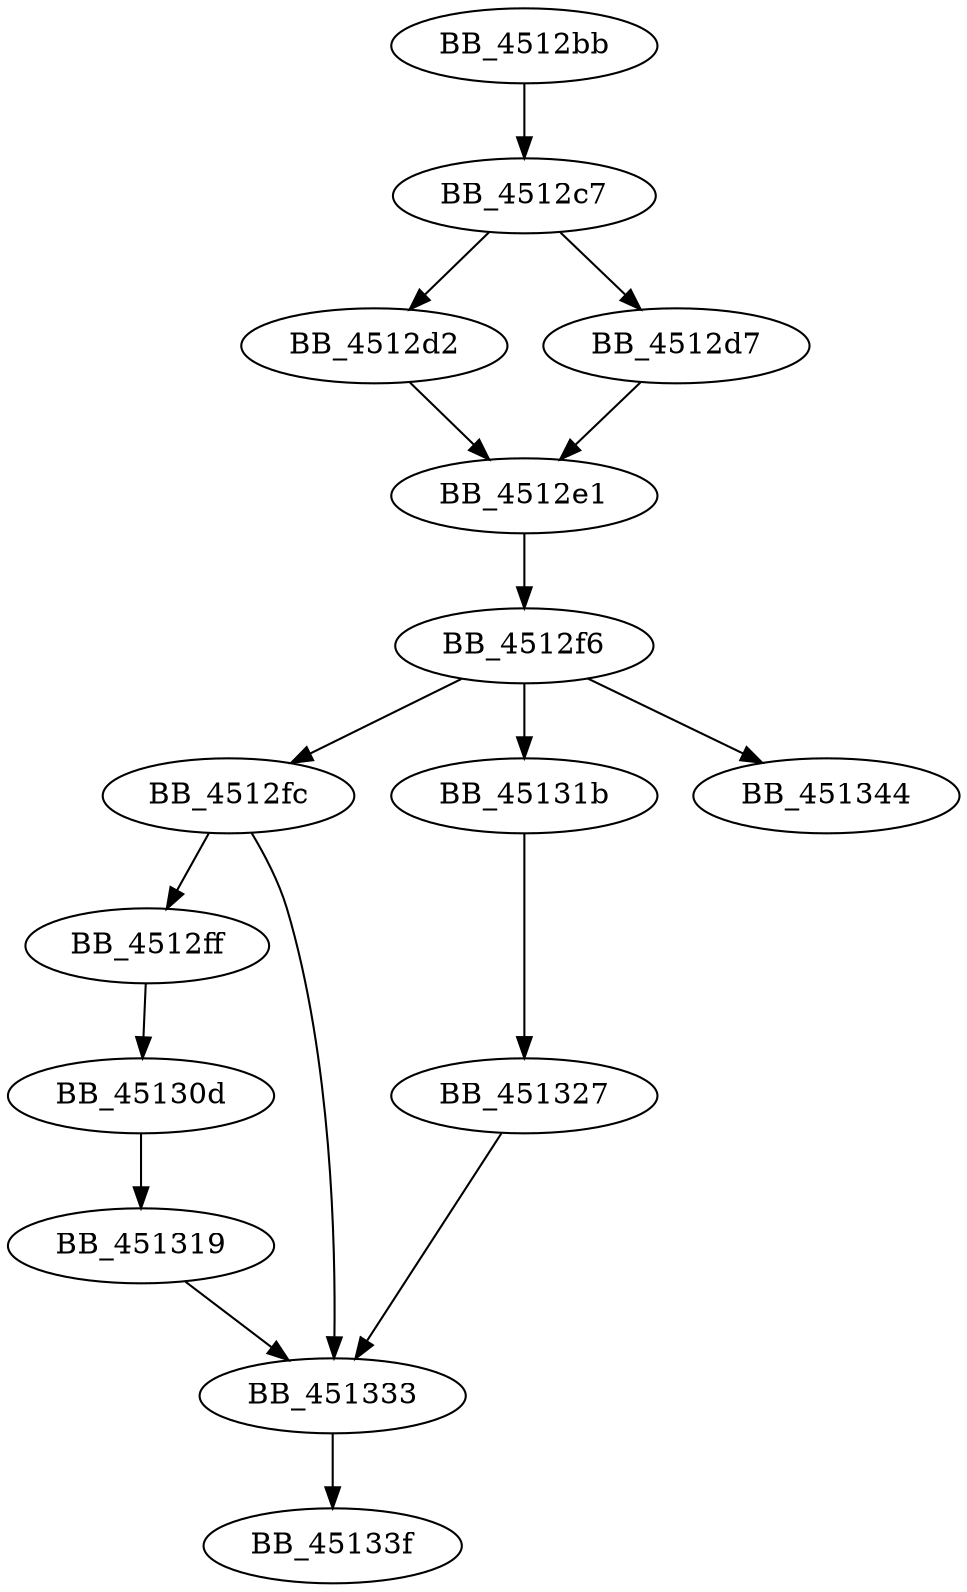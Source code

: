 DiGraph sub_4512BB{
BB_4512bb->BB_4512c7
BB_4512c7->BB_4512d2
BB_4512c7->BB_4512d7
BB_4512d2->BB_4512e1
BB_4512d7->BB_4512e1
BB_4512e1->BB_4512f6
BB_4512f6->BB_4512fc
BB_4512f6->BB_45131b
BB_4512f6->BB_451344
BB_4512fc->BB_4512ff
BB_4512fc->BB_451333
BB_4512ff->BB_45130d
BB_45130d->BB_451319
BB_451319->BB_451333
BB_45131b->BB_451327
BB_451327->BB_451333
BB_451333->BB_45133f
}

